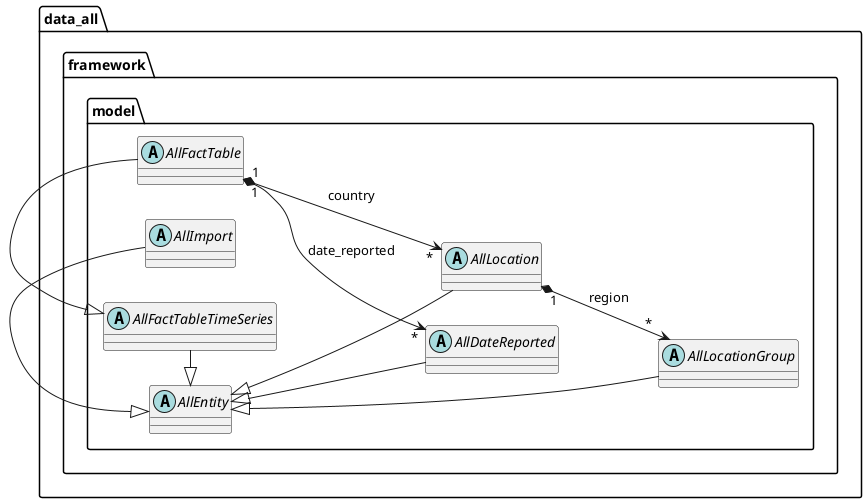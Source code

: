 @startuml
left to right direction
'https://plantuml.com/class-diagram

package data_all.framework.model {

    abstract class AllEntity {}
    abstract class AllFactTableTimeSeries {}
    abstract class AllImport {}
    abstract class AllDateReported {}
    abstract class AllLocation {}
    abstract class AllLocationGroup {}
    abstract class AllFactTable {}

    AllEntity <|- AllFactTableTimeSeries
    AllFactTableTimeSeries <|- AllFactTable
    AllEntity <|- AllDateReported
    AllEntity <|- AllImport
    AllEntity <|- AllLocation
    AllEntity <|- AllLocationGroup

    AllLocation "1" *--> "*" AllLocationGroup : region
    AllFactTable "1" *--> "*" AllLocation : country
    AllFactTable "1" *--> "*" AllDateReported : date_reported
}

@enduml
